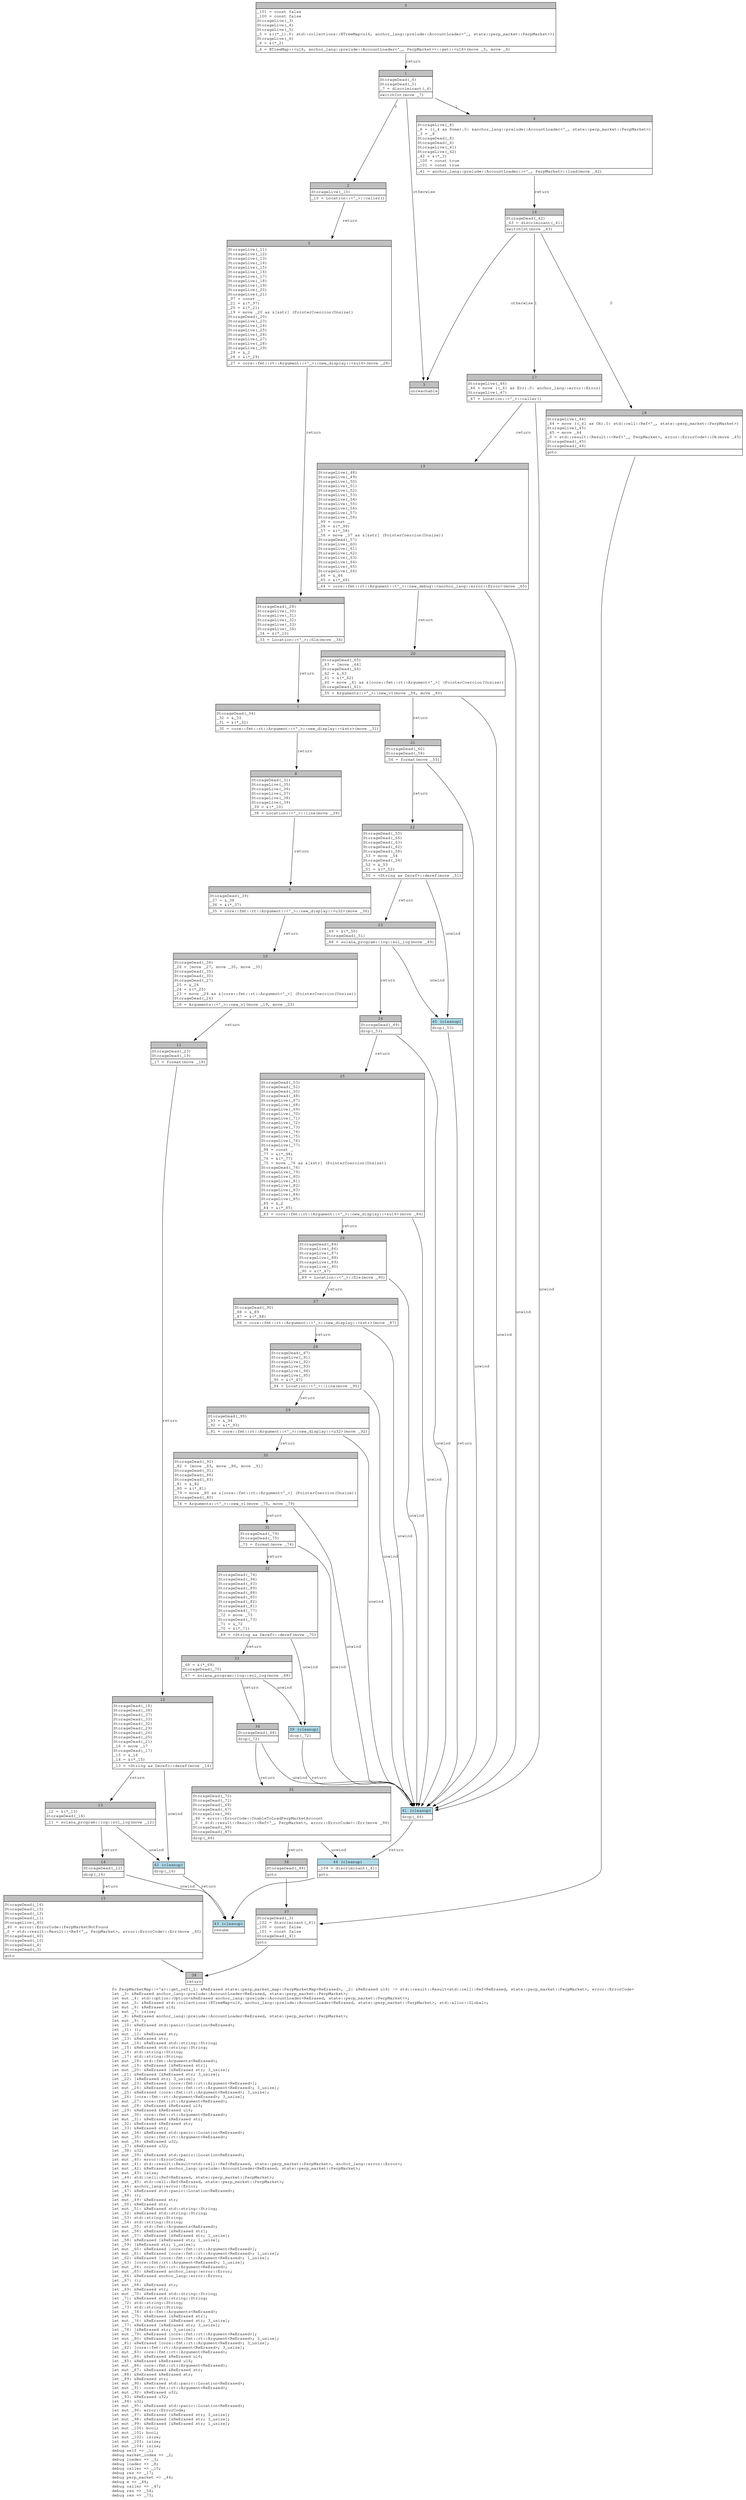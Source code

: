 digraph Mir_0_3875 {
    graph [fontname="Courier, monospace"];
    node [fontname="Courier, monospace"];
    edge [fontname="Courier, monospace"];
    label=<fn PerpMarketMap::&lt;'a&gt;::get_ref(_1: &amp;ReErased state::perp_market_map::PerpMarketMap&lt;ReErased&gt;, _2: &amp;ReErased u16) -&gt; std::result::Result&lt;std::cell::Ref&lt;ReErased, state::perp_market::PerpMarket&gt;, error::ErrorCode&gt;<br align="left"/>let _3: &amp;ReErased anchor_lang::prelude::AccountLoader&lt;ReErased, state::perp_market::PerpMarket&gt;;<br align="left"/>let mut _4: std::option::Option&lt;&amp;ReErased anchor_lang::prelude::AccountLoader&lt;ReErased, state::perp_market::PerpMarket&gt;&gt;;<br align="left"/>let mut _5: &amp;ReErased std::collections::BTreeMap&lt;u16, anchor_lang::prelude::AccountLoader&lt;ReErased, state::perp_market::PerpMarket&gt;, std::alloc::Global&gt;;<br align="left"/>let mut _6: &amp;ReErased u16;<br align="left"/>let mut _7: isize;<br align="left"/>let _8: &amp;ReErased anchor_lang::prelude::AccountLoader&lt;ReErased, state::perp_market::PerpMarket&gt;;<br align="left"/>let mut _9: !;<br align="left"/>let _10: &amp;ReErased std::panic::Location&lt;ReErased&gt;;<br align="left"/>let _11: ();<br align="left"/>let mut _12: &amp;ReErased str;<br align="left"/>let _13: &amp;ReErased str;<br align="left"/>let mut _14: &amp;ReErased std::string::String;<br align="left"/>let _15: &amp;ReErased std::string::String;<br align="left"/>let _16: std::string::String;<br align="left"/>let _17: std::string::String;<br align="left"/>let mut _18: std::fmt::Arguments&lt;ReErased&gt;;<br align="left"/>let mut _19: &amp;ReErased [&amp;ReErased str];<br align="left"/>let mut _20: &amp;ReErased [&amp;ReErased str; 3_usize];<br align="left"/>let _21: &amp;ReErased [&amp;ReErased str; 3_usize];<br align="left"/>let _22: [&amp;ReErased str; 3_usize];<br align="left"/>let mut _23: &amp;ReErased [core::fmt::rt::Argument&lt;ReErased&gt;];<br align="left"/>let mut _24: &amp;ReErased [core::fmt::rt::Argument&lt;ReErased&gt;; 3_usize];<br align="left"/>let _25: &amp;ReErased [core::fmt::rt::Argument&lt;ReErased&gt;; 3_usize];<br align="left"/>let _26: [core::fmt::rt::Argument&lt;ReErased&gt;; 3_usize];<br align="left"/>let mut _27: core::fmt::rt::Argument&lt;ReErased&gt;;<br align="left"/>let mut _28: &amp;ReErased &amp;ReErased u16;<br align="left"/>let _29: &amp;ReErased &amp;ReErased u16;<br align="left"/>let mut _30: core::fmt::rt::Argument&lt;ReErased&gt;;<br align="left"/>let mut _31: &amp;ReErased &amp;ReErased str;<br align="left"/>let _32: &amp;ReErased &amp;ReErased str;<br align="left"/>let _33: &amp;ReErased str;<br align="left"/>let mut _34: &amp;ReErased std::panic::Location&lt;ReErased&gt;;<br align="left"/>let mut _35: core::fmt::rt::Argument&lt;ReErased&gt;;<br align="left"/>let mut _36: &amp;ReErased u32;<br align="left"/>let _37: &amp;ReErased u32;<br align="left"/>let _38: u32;<br align="left"/>let mut _39: &amp;ReErased std::panic::Location&lt;ReErased&gt;;<br align="left"/>let mut _40: error::ErrorCode;<br align="left"/>let mut _41: std::result::Result&lt;std::cell::Ref&lt;ReErased, state::perp_market::PerpMarket&gt;, anchor_lang::error::Error&gt;;<br align="left"/>let mut _42: &amp;ReErased anchor_lang::prelude::AccountLoader&lt;ReErased, state::perp_market::PerpMarket&gt;;<br align="left"/>let mut _43: isize;<br align="left"/>let _44: std::cell::Ref&lt;ReErased, state::perp_market::PerpMarket&gt;;<br align="left"/>let mut _45: std::cell::Ref&lt;ReErased, state::perp_market::PerpMarket&gt;;<br align="left"/>let _46: anchor_lang::error::Error;<br align="left"/>let _47: &amp;ReErased std::panic::Location&lt;ReErased&gt;;<br align="left"/>let _48: ();<br align="left"/>let mut _49: &amp;ReErased str;<br align="left"/>let _50: &amp;ReErased str;<br align="left"/>let mut _51: &amp;ReErased std::string::String;<br align="left"/>let _52: &amp;ReErased std::string::String;<br align="left"/>let _53: std::string::String;<br align="left"/>let _54: std::string::String;<br align="left"/>let mut _55: std::fmt::Arguments&lt;ReErased&gt;;<br align="left"/>let mut _56: &amp;ReErased [&amp;ReErased str];<br align="left"/>let mut _57: &amp;ReErased [&amp;ReErased str; 1_usize];<br align="left"/>let _58: &amp;ReErased [&amp;ReErased str; 1_usize];<br align="left"/>let _59: [&amp;ReErased str; 1_usize];<br align="left"/>let mut _60: &amp;ReErased [core::fmt::rt::Argument&lt;ReErased&gt;];<br align="left"/>let mut _61: &amp;ReErased [core::fmt::rt::Argument&lt;ReErased&gt;; 1_usize];<br align="left"/>let _62: &amp;ReErased [core::fmt::rt::Argument&lt;ReErased&gt;; 1_usize];<br align="left"/>let _63: [core::fmt::rt::Argument&lt;ReErased&gt;; 1_usize];<br align="left"/>let mut _64: core::fmt::rt::Argument&lt;ReErased&gt;;<br align="left"/>let mut _65: &amp;ReErased anchor_lang::error::Error;<br align="left"/>let _66: &amp;ReErased anchor_lang::error::Error;<br align="left"/>let _67: ();<br align="left"/>let mut _68: &amp;ReErased str;<br align="left"/>let _69: &amp;ReErased str;<br align="left"/>let mut _70: &amp;ReErased std::string::String;<br align="left"/>let _71: &amp;ReErased std::string::String;<br align="left"/>let _72: std::string::String;<br align="left"/>let _73: std::string::String;<br align="left"/>let mut _74: std::fmt::Arguments&lt;ReErased&gt;;<br align="left"/>let mut _75: &amp;ReErased [&amp;ReErased str];<br align="left"/>let mut _76: &amp;ReErased [&amp;ReErased str; 3_usize];<br align="left"/>let _77: &amp;ReErased [&amp;ReErased str; 3_usize];<br align="left"/>let _78: [&amp;ReErased str; 3_usize];<br align="left"/>let mut _79: &amp;ReErased [core::fmt::rt::Argument&lt;ReErased&gt;];<br align="left"/>let mut _80: &amp;ReErased [core::fmt::rt::Argument&lt;ReErased&gt;; 3_usize];<br align="left"/>let _81: &amp;ReErased [core::fmt::rt::Argument&lt;ReErased&gt;; 3_usize];<br align="left"/>let _82: [core::fmt::rt::Argument&lt;ReErased&gt;; 3_usize];<br align="left"/>let mut _83: core::fmt::rt::Argument&lt;ReErased&gt;;<br align="left"/>let mut _84: &amp;ReErased &amp;ReErased u16;<br align="left"/>let _85: &amp;ReErased &amp;ReErased u16;<br align="left"/>let mut _86: core::fmt::rt::Argument&lt;ReErased&gt;;<br align="left"/>let mut _87: &amp;ReErased &amp;ReErased str;<br align="left"/>let _88: &amp;ReErased &amp;ReErased str;<br align="left"/>let _89: &amp;ReErased str;<br align="left"/>let mut _90: &amp;ReErased std::panic::Location&lt;ReErased&gt;;<br align="left"/>let mut _91: core::fmt::rt::Argument&lt;ReErased&gt;;<br align="left"/>let mut _92: &amp;ReErased u32;<br align="left"/>let _93: &amp;ReErased u32;<br align="left"/>let _94: u32;<br align="left"/>let mut _95: &amp;ReErased std::panic::Location&lt;ReErased&gt;;<br align="left"/>let mut _96: error::ErrorCode;<br align="left"/>let mut _97: &amp;ReErased [&amp;ReErased str; 3_usize];<br align="left"/>let mut _98: &amp;ReErased [&amp;ReErased str; 3_usize];<br align="left"/>let mut _99: &amp;ReErased [&amp;ReErased str; 1_usize];<br align="left"/>let mut _100: bool;<br align="left"/>let mut _101: bool;<br align="left"/>let mut _102: isize;<br align="left"/>let mut _103: isize;<br align="left"/>let mut _104: isize;<br align="left"/>debug self =&gt; _1;<br align="left"/>debug market_index =&gt; _2;<br align="left"/>debug loader =&gt; _3;<br align="left"/>debug loader =&gt; _8;<br align="left"/>debug caller =&gt; _10;<br align="left"/>debug res =&gt; _17;<br align="left"/>debug perp_market =&gt; _44;<br align="left"/>debug e =&gt; _46;<br align="left"/>debug caller =&gt; _47;<br align="left"/>debug res =&gt; _54;<br align="left"/>debug res =&gt; _73;<br align="left"/>>;
    bb0__0_3875 [shape="none", label=<<table border="0" cellborder="1" cellspacing="0"><tr><td bgcolor="gray" align="center" colspan="1">0</td></tr><tr><td align="left" balign="left">_101 = const false<br/>_100 = const false<br/>StorageLive(_3)<br/>StorageLive(_4)<br/>StorageLive(_5)<br/>_5 = &amp;((*_1).0: std::collections::BTreeMap&lt;u16, anchor_lang::prelude::AccountLoader&lt;'_, state::perp_market::PerpMarket&gt;&gt;)<br/>StorageLive(_6)<br/>_6 = &amp;(*_2)<br/></td></tr><tr><td align="left">_4 = BTreeMap::&lt;u16, anchor_lang::prelude::AccountLoader&lt;'_, PerpMarket&gt;&gt;::get::&lt;u16&gt;(move _5, move _6)</td></tr></table>>];
    bb1__0_3875 [shape="none", label=<<table border="0" cellborder="1" cellspacing="0"><tr><td bgcolor="gray" align="center" colspan="1">1</td></tr><tr><td align="left" balign="left">StorageDead(_6)<br/>StorageDead(_5)<br/>_7 = discriminant(_4)<br/></td></tr><tr><td align="left">switchInt(move _7)</td></tr></table>>];
    bb2__0_3875 [shape="none", label=<<table border="0" cellborder="1" cellspacing="0"><tr><td bgcolor="gray" align="center" colspan="1">2</td></tr><tr><td align="left" balign="left">StorageLive(_10)<br/></td></tr><tr><td align="left">_10 = Location::&lt;'_&gt;::caller()</td></tr></table>>];
    bb3__0_3875 [shape="none", label=<<table border="0" cellborder="1" cellspacing="0"><tr><td bgcolor="gray" align="center" colspan="1">3</td></tr><tr><td align="left">unreachable</td></tr></table>>];
    bb4__0_3875 [shape="none", label=<<table border="0" cellborder="1" cellspacing="0"><tr><td bgcolor="gray" align="center" colspan="1">4</td></tr><tr><td align="left" balign="left">StorageLive(_8)<br/>_8 = ((_4 as Some).0: &amp;anchor_lang::prelude::AccountLoader&lt;'_, state::perp_market::PerpMarket&gt;)<br/>_3 = _8<br/>StorageDead(_8)<br/>StorageDead(_4)<br/>StorageLive(_41)<br/>StorageLive(_42)<br/>_42 = &amp;(*_3)<br/>_100 = const true<br/>_101 = const true<br/></td></tr><tr><td align="left">_41 = anchor_lang::prelude::AccountLoader::&lt;'_, PerpMarket&gt;::load(move _42)</td></tr></table>>];
    bb5__0_3875 [shape="none", label=<<table border="0" cellborder="1" cellspacing="0"><tr><td bgcolor="gray" align="center" colspan="1">5</td></tr><tr><td align="left" balign="left">StorageLive(_11)<br/>StorageLive(_12)<br/>StorageLive(_13)<br/>StorageLive(_14)<br/>StorageLive(_15)<br/>StorageLive(_16)<br/>StorageLive(_17)<br/>StorageLive(_18)<br/>StorageLive(_19)<br/>StorageLive(_20)<br/>StorageLive(_21)<br/>_97 = const _<br/>_21 = &amp;(*_97)<br/>_20 = &amp;(*_21)<br/>_19 = move _20 as &amp;[&amp;str] (PointerCoercion(Unsize))<br/>StorageDead(_20)<br/>StorageLive(_23)<br/>StorageLive(_24)<br/>StorageLive(_25)<br/>StorageLive(_26)<br/>StorageLive(_27)<br/>StorageLive(_28)<br/>StorageLive(_29)<br/>_29 = &amp;_2<br/>_28 = &amp;(*_29)<br/></td></tr><tr><td align="left">_27 = core::fmt::rt::Argument::&lt;'_&gt;::new_display::&lt;&amp;u16&gt;(move _28)</td></tr></table>>];
    bb6__0_3875 [shape="none", label=<<table border="0" cellborder="1" cellspacing="0"><tr><td bgcolor="gray" align="center" colspan="1">6</td></tr><tr><td align="left" balign="left">StorageDead(_28)<br/>StorageLive(_30)<br/>StorageLive(_31)<br/>StorageLive(_32)<br/>StorageLive(_33)<br/>StorageLive(_34)<br/>_34 = &amp;(*_10)<br/></td></tr><tr><td align="left">_33 = Location::&lt;'_&gt;::file(move _34)</td></tr></table>>];
    bb7__0_3875 [shape="none", label=<<table border="0" cellborder="1" cellspacing="0"><tr><td bgcolor="gray" align="center" colspan="1">7</td></tr><tr><td align="left" balign="left">StorageDead(_34)<br/>_32 = &amp;_33<br/>_31 = &amp;(*_32)<br/></td></tr><tr><td align="left">_30 = core::fmt::rt::Argument::&lt;'_&gt;::new_display::&lt;&amp;str&gt;(move _31)</td></tr></table>>];
    bb8__0_3875 [shape="none", label=<<table border="0" cellborder="1" cellspacing="0"><tr><td bgcolor="gray" align="center" colspan="1">8</td></tr><tr><td align="left" balign="left">StorageDead(_31)<br/>StorageLive(_35)<br/>StorageLive(_36)<br/>StorageLive(_37)<br/>StorageLive(_38)<br/>StorageLive(_39)<br/>_39 = &amp;(*_10)<br/></td></tr><tr><td align="left">_38 = Location::&lt;'_&gt;::line(move _39)</td></tr></table>>];
    bb9__0_3875 [shape="none", label=<<table border="0" cellborder="1" cellspacing="0"><tr><td bgcolor="gray" align="center" colspan="1">9</td></tr><tr><td align="left" balign="left">StorageDead(_39)<br/>_37 = &amp;_38<br/>_36 = &amp;(*_37)<br/></td></tr><tr><td align="left">_35 = core::fmt::rt::Argument::&lt;'_&gt;::new_display::&lt;u32&gt;(move _36)</td></tr></table>>];
    bb10__0_3875 [shape="none", label=<<table border="0" cellborder="1" cellspacing="0"><tr><td bgcolor="gray" align="center" colspan="1">10</td></tr><tr><td align="left" balign="left">StorageDead(_36)<br/>_26 = [move _27, move _30, move _35]<br/>StorageDead(_35)<br/>StorageDead(_30)<br/>StorageDead(_27)<br/>_25 = &amp;_26<br/>_24 = &amp;(*_25)<br/>_23 = move _24 as &amp;[core::fmt::rt::Argument&lt;'_&gt;] (PointerCoercion(Unsize))<br/>StorageDead(_24)<br/></td></tr><tr><td align="left">_18 = Arguments::&lt;'_&gt;::new_v1(move _19, move _23)</td></tr></table>>];
    bb11__0_3875 [shape="none", label=<<table border="0" cellborder="1" cellspacing="0"><tr><td bgcolor="gray" align="center" colspan="1">11</td></tr><tr><td align="left" balign="left">StorageDead(_23)<br/>StorageDead(_19)<br/></td></tr><tr><td align="left">_17 = format(move _18)</td></tr></table>>];
    bb12__0_3875 [shape="none", label=<<table border="0" cellborder="1" cellspacing="0"><tr><td bgcolor="gray" align="center" colspan="1">12</td></tr><tr><td align="left" balign="left">StorageDead(_18)<br/>StorageDead(_38)<br/>StorageDead(_37)<br/>StorageDead(_33)<br/>StorageDead(_32)<br/>StorageDead(_29)<br/>StorageDead(_26)<br/>StorageDead(_25)<br/>StorageDead(_21)<br/>_16 = move _17<br/>StorageDead(_17)<br/>_15 = &amp;_16<br/>_14 = &amp;(*_15)<br/></td></tr><tr><td align="left">_13 = &lt;String as Deref&gt;::deref(move _14)</td></tr></table>>];
    bb13__0_3875 [shape="none", label=<<table border="0" cellborder="1" cellspacing="0"><tr><td bgcolor="gray" align="center" colspan="1">13</td></tr><tr><td align="left" balign="left">_12 = &amp;(*_13)<br/>StorageDead(_14)<br/></td></tr><tr><td align="left">_11 = solana_program::log::sol_log(move _12)</td></tr></table>>];
    bb14__0_3875 [shape="none", label=<<table border="0" cellborder="1" cellspacing="0"><tr><td bgcolor="gray" align="center" colspan="1">14</td></tr><tr><td align="left" balign="left">StorageDead(_12)<br/></td></tr><tr><td align="left">drop(_16)</td></tr></table>>];
    bb15__0_3875 [shape="none", label=<<table border="0" cellborder="1" cellspacing="0"><tr><td bgcolor="gray" align="center" colspan="1">15</td></tr><tr><td align="left" balign="left">StorageDead(_16)<br/>StorageDead(_15)<br/>StorageDead(_13)<br/>StorageDead(_11)<br/>StorageLive(_40)<br/>_40 = error::ErrorCode::PerpMarketNotFound<br/>_0 = std::result::Result::&lt;Ref&lt;'_, PerpMarket&gt;, error::ErrorCode&gt;::Err(move _40)<br/>StorageDead(_40)<br/>StorageDead(_10)<br/>StorageDead(_4)<br/>StorageDead(_3)<br/></td></tr><tr><td align="left">goto</td></tr></table>>];
    bb16__0_3875 [shape="none", label=<<table border="0" cellborder="1" cellspacing="0"><tr><td bgcolor="gray" align="center" colspan="1">16</td></tr><tr><td align="left" balign="left">StorageDead(_42)<br/>_43 = discriminant(_41)<br/></td></tr><tr><td align="left">switchInt(move _43)</td></tr></table>>];
    bb17__0_3875 [shape="none", label=<<table border="0" cellborder="1" cellspacing="0"><tr><td bgcolor="gray" align="center" colspan="1">17</td></tr><tr><td align="left" balign="left">StorageLive(_46)<br/>_46 = move ((_41 as Err).0: anchor_lang::error::Error)<br/>StorageLive(_47)<br/></td></tr><tr><td align="left">_47 = Location::&lt;'_&gt;::caller()</td></tr></table>>];
    bb18__0_3875 [shape="none", label=<<table border="0" cellborder="1" cellspacing="0"><tr><td bgcolor="gray" align="center" colspan="1">18</td></tr><tr><td align="left" balign="left">StorageLive(_44)<br/>_44 = move ((_41 as Ok).0: std::cell::Ref&lt;'_, state::perp_market::PerpMarket&gt;)<br/>StorageLive(_45)<br/>_45 = move _44<br/>_0 = std::result::Result::&lt;Ref&lt;'_, PerpMarket&gt;, error::ErrorCode&gt;::Ok(move _45)<br/>StorageDead(_45)<br/>StorageDead(_44)<br/></td></tr><tr><td align="left">goto</td></tr></table>>];
    bb19__0_3875 [shape="none", label=<<table border="0" cellborder="1" cellspacing="0"><tr><td bgcolor="gray" align="center" colspan="1">19</td></tr><tr><td align="left" balign="left">StorageLive(_48)<br/>StorageLive(_49)<br/>StorageLive(_50)<br/>StorageLive(_51)<br/>StorageLive(_52)<br/>StorageLive(_53)<br/>StorageLive(_54)<br/>StorageLive(_55)<br/>StorageLive(_56)<br/>StorageLive(_57)<br/>StorageLive(_58)<br/>_99 = const _<br/>_58 = &amp;(*_99)<br/>_57 = &amp;(*_58)<br/>_56 = move _57 as &amp;[&amp;str] (PointerCoercion(Unsize))<br/>StorageDead(_57)<br/>StorageLive(_60)<br/>StorageLive(_61)<br/>StorageLive(_62)<br/>StorageLive(_63)<br/>StorageLive(_64)<br/>StorageLive(_65)<br/>StorageLive(_66)<br/>_66 = &amp;_46<br/>_65 = &amp;(*_66)<br/></td></tr><tr><td align="left">_64 = core::fmt::rt::Argument::&lt;'_&gt;::new_debug::&lt;anchor_lang::error::Error&gt;(move _65)</td></tr></table>>];
    bb20__0_3875 [shape="none", label=<<table border="0" cellborder="1" cellspacing="0"><tr><td bgcolor="gray" align="center" colspan="1">20</td></tr><tr><td align="left" balign="left">StorageDead(_65)<br/>_63 = [move _64]<br/>StorageDead(_64)<br/>_62 = &amp;_63<br/>_61 = &amp;(*_62)<br/>_60 = move _61 as &amp;[core::fmt::rt::Argument&lt;'_&gt;] (PointerCoercion(Unsize))<br/>StorageDead(_61)<br/></td></tr><tr><td align="left">_55 = Arguments::&lt;'_&gt;::new_v1(move _56, move _60)</td></tr></table>>];
    bb21__0_3875 [shape="none", label=<<table border="0" cellborder="1" cellspacing="0"><tr><td bgcolor="gray" align="center" colspan="1">21</td></tr><tr><td align="left" balign="left">StorageDead(_60)<br/>StorageDead(_56)<br/></td></tr><tr><td align="left">_54 = format(move _55)</td></tr></table>>];
    bb22__0_3875 [shape="none", label=<<table border="0" cellborder="1" cellspacing="0"><tr><td bgcolor="gray" align="center" colspan="1">22</td></tr><tr><td align="left" balign="left">StorageDead(_55)<br/>StorageDead(_66)<br/>StorageDead(_63)<br/>StorageDead(_62)<br/>StorageDead(_58)<br/>_53 = move _54<br/>StorageDead(_54)<br/>_52 = &amp;_53<br/>_51 = &amp;(*_52)<br/></td></tr><tr><td align="left">_50 = &lt;String as Deref&gt;::deref(move _51)</td></tr></table>>];
    bb23__0_3875 [shape="none", label=<<table border="0" cellborder="1" cellspacing="0"><tr><td bgcolor="gray" align="center" colspan="1">23</td></tr><tr><td align="left" balign="left">_49 = &amp;(*_50)<br/>StorageDead(_51)<br/></td></tr><tr><td align="left">_48 = solana_program::log::sol_log(move _49)</td></tr></table>>];
    bb24__0_3875 [shape="none", label=<<table border="0" cellborder="1" cellspacing="0"><tr><td bgcolor="gray" align="center" colspan="1">24</td></tr><tr><td align="left" balign="left">StorageDead(_49)<br/></td></tr><tr><td align="left">drop(_53)</td></tr></table>>];
    bb25__0_3875 [shape="none", label=<<table border="0" cellborder="1" cellspacing="0"><tr><td bgcolor="gray" align="center" colspan="1">25</td></tr><tr><td align="left" balign="left">StorageDead(_53)<br/>StorageDead(_52)<br/>StorageDead(_50)<br/>StorageDead(_48)<br/>StorageLive(_67)<br/>StorageLive(_68)<br/>StorageLive(_69)<br/>StorageLive(_70)<br/>StorageLive(_71)<br/>StorageLive(_72)<br/>StorageLive(_73)<br/>StorageLive(_74)<br/>StorageLive(_75)<br/>StorageLive(_76)<br/>StorageLive(_77)<br/>_98 = const _<br/>_77 = &amp;(*_98)<br/>_76 = &amp;(*_77)<br/>_75 = move _76 as &amp;[&amp;str] (PointerCoercion(Unsize))<br/>StorageDead(_76)<br/>StorageLive(_79)<br/>StorageLive(_80)<br/>StorageLive(_81)<br/>StorageLive(_82)<br/>StorageLive(_83)<br/>StorageLive(_84)<br/>StorageLive(_85)<br/>_85 = &amp;_2<br/>_84 = &amp;(*_85)<br/></td></tr><tr><td align="left">_83 = core::fmt::rt::Argument::&lt;'_&gt;::new_display::&lt;&amp;u16&gt;(move _84)</td></tr></table>>];
    bb26__0_3875 [shape="none", label=<<table border="0" cellborder="1" cellspacing="0"><tr><td bgcolor="gray" align="center" colspan="1">26</td></tr><tr><td align="left" balign="left">StorageDead(_84)<br/>StorageLive(_86)<br/>StorageLive(_87)<br/>StorageLive(_88)<br/>StorageLive(_89)<br/>StorageLive(_90)<br/>_90 = &amp;(*_47)<br/></td></tr><tr><td align="left">_89 = Location::&lt;'_&gt;::file(move _90)</td></tr></table>>];
    bb27__0_3875 [shape="none", label=<<table border="0" cellborder="1" cellspacing="0"><tr><td bgcolor="gray" align="center" colspan="1">27</td></tr><tr><td align="left" balign="left">StorageDead(_90)<br/>_88 = &amp;_89<br/>_87 = &amp;(*_88)<br/></td></tr><tr><td align="left">_86 = core::fmt::rt::Argument::&lt;'_&gt;::new_display::&lt;&amp;str&gt;(move _87)</td></tr></table>>];
    bb28__0_3875 [shape="none", label=<<table border="0" cellborder="1" cellspacing="0"><tr><td bgcolor="gray" align="center" colspan="1">28</td></tr><tr><td align="left" balign="left">StorageDead(_87)<br/>StorageLive(_91)<br/>StorageLive(_92)<br/>StorageLive(_93)<br/>StorageLive(_94)<br/>StorageLive(_95)<br/>_95 = &amp;(*_47)<br/></td></tr><tr><td align="left">_94 = Location::&lt;'_&gt;::line(move _95)</td></tr></table>>];
    bb29__0_3875 [shape="none", label=<<table border="0" cellborder="1" cellspacing="0"><tr><td bgcolor="gray" align="center" colspan="1">29</td></tr><tr><td align="left" balign="left">StorageDead(_95)<br/>_93 = &amp;_94<br/>_92 = &amp;(*_93)<br/></td></tr><tr><td align="left">_91 = core::fmt::rt::Argument::&lt;'_&gt;::new_display::&lt;u32&gt;(move _92)</td></tr></table>>];
    bb30__0_3875 [shape="none", label=<<table border="0" cellborder="1" cellspacing="0"><tr><td bgcolor="gray" align="center" colspan="1">30</td></tr><tr><td align="left" balign="left">StorageDead(_92)<br/>_82 = [move _83, move _86, move _91]<br/>StorageDead(_91)<br/>StorageDead(_86)<br/>StorageDead(_83)<br/>_81 = &amp;_82<br/>_80 = &amp;(*_81)<br/>_79 = move _80 as &amp;[core::fmt::rt::Argument&lt;'_&gt;] (PointerCoercion(Unsize))<br/>StorageDead(_80)<br/></td></tr><tr><td align="left">_74 = Arguments::&lt;'_&gt;::new_v1(move _75, move _79)</td></tr></table>>];
    bb31__0_3875 [shape="none", label=<<table border="0" cellborder="1" cellspacing="0"><tr><td bgcolor="gray" align="center" colspan="1">31</td></tr><tr><td align="left" balign="left">StorageDead(_79)<br/>StorageDead(_75)<br/></td></tr><tr><td align="left">_73 = format(move _74)</td></tr></table>>];
    bb32__0_3875 [shape="none", label=<<table border="0" cellborder="1" cellspacing="0"><tr><td bgcolor="gray" align="center" colspan="1">32</td></tr><tr><td align="left" balign="left">StorageDead(_74)<br/>StorageDead(_94)<br/>StorageDead(_93)<br/>StorageDead(_89)<br/>StorageDead(_88)<br/>StorageDead(_85)<br/>StorageDead(_82)<br/>StorageDead(_81)<br/>StorageDead(_77)<br/>_72 = move _73<br/>StorageDead(_73)<br/>_71 = &amp;_72<br/>_70 = &amp;(*_71)<br/></td></tr><tr><td align="left">_69 = &lt;String as Deref&gt;::deref(move _70)</td></tr></table>>];
    bb33__0_3875 [shape="none", label=<<table border="0" cellborder="1" cellspacing="0"><tr><td bgcolor="gray" align="center" colspan="1">33</td></tr><tr><td align="left" balign="left">_68 = &amp;(*_69)<br/>StorageDead(_70)<br/></td></tr><tr><td align="left">_67 = solana_program::log::sol_log(move _68)</td></tr></table>>];
    bb34__0_3875 [shape="none", label=<<table border="0" cellborder="1" cellspacing="0"><tr><td bgcolor="gray" align="center" colspan="1">34</td></tr><tr><td align="left" balign="left">StorageDead(_68)<br/></td></tr><tr><td align="left">drop(_72)</td></tr></table>>];
    bb35__0_3875 [shape="none", label=<<table border="0" cellborder="1" cellspacing="0"><tr><td bgcolor="gray" align="center" colspan="1">35</td></tr><tr><td align="left" balign="left">StorageDead(_72)<br/>StorageDead(_71)<br/>StorageDead(_69)<br/>StorageDead(_67)<br/>StorageLive(_96)<br/>_96 = error::ErrorCode::UnableToLoadPerpMarketAccount<br/>_0 = std::result::Result::&lt;Ref&lt;'_, PerpMarket&gt;, error::ErrorCode&gt;::Err(move _96)<br/>StorageDead(_96)<br/>StorageDead(_47)<br/></td></tr><tr><td align="left">drop(_46)</td></tr></table>>];
    bb36__0_3875 [shape="none", label=<<table border="0" cellborder="1" cellspacing="0"><tr><td bgcolor="gray" align="center" colspan="1">36</td></tr><tr><td align="left" balign="left">StorageDead(_46)<br/></td></tr><tr><td align="left">goto</td></tr></table>>];
    bb37__0_3875 [shape="none", label=<<table border="0" cellborder="1" cellspacing="0"><tr><td bgcolor="gray" align="center" colspan="1">37</td></tr><tr><td align="left" balign="left">StorageDead(_3)<br/>_102 = discriminant(_41)<br/>_100 = const false<br/>_101 = const false<br/>StorageDead(_41)<br/></td></tr><tr><td align="left">goto</td></tr></table>>];
    bb38__0_3875 [shape="none", label=<<table border="0" cellborder="1" cellspacing="0"><tr><td bgcolor="gray" align="center" colspan="1">38</td></tr><tr><td align="left">return</td></tr></table>>];
    bb39__0_3875 [shape="none", label=<<table border="0" cellborder="1" cellspacing="0"><tr><td bgcolor="lightblue" align="center" colspan="1">39 (cleanup)</td></tr><tr><td align="left">drop(_72)</td></tr></table>>];
    bb40__0_3875 [shape="none", label=<<table border="0" cellborder="1" cellspacing="0"><tr><td bgcolor="lightblue" align="center" colspan="1">40 (cleanup)</td></tr><tr><td align="left">drop(_53)</td></tr></table>>];
    bb41__0_3875 [shape="none", label=<<table border="0" cellborder="1" cellspacing="0"><tr><td bgcolor="lightblue" align="center" colspan="1">41 (cleanup)</td></tr><tr><td align="left">drop(_46)</td></tr></table>>];
    bb42__0_3875 [shape="none", label=<<table border="0" cellborder="1" cellspacing="0"><tr><td bgcolor="lightblue" align="center" colspan="1">42 (cleanup)</td></tr><tr><td align="left">drop(_16)</td></tr></table>>];
    bb43__0_3875 [shape="none", label=<<table border="0" cellborder="1" cellspacing="0"><tr><td bgcolor="lightblue" align="center" colspan="1">43 (cleanup)</td></tr><tr><td align="left">resume</td></tr></table>>];
    bb44__0_3875 [shape="none", label=<<table border="0" cellborder="1" cellspacing="0"><tr><td bgcolor="lightblue" align="center" colspan="1">44 (cleanup)</td></tr><tr><td align="left" balign="left">_104 = discriminant(_41)<br/></td></tr><tr><td align="left">goto</td></tr></table>>];
    bb0__0_3875 -> bb1__0_3875 [label="return"];
    bb1__0_3875 -> bb2__0_3875 [label="0"];
    bb1__0_3875 -> bb4__0_3875 [label="1"];
    bb1__0_3875 -> bb3__0_3875 [label="otherwise"];
    bb2__0_3875 -> bb5__0_3875 [label="return"];
    bb4__0_3875 -> bb16__0_3875 [label="return"];
    bb5__0_3875 -> bb6__0_3875 [label="return"];
    bb6__0_3875 -> bb7__0_3875 [label="return"];
    bb7__0_3875 -> bb8__0_3875 [label="return"];
    bb8__0_3875 -> bb9__0_3875 [label="return"];
    bb9__0_3875 -> bb10__0_3875 [label="return"];
    bb10__0_3875 -> bb11__0_3875 [label="return"];
    bb11__0_3875 -> bb12__0_3875 [label="return"];
    bb12__0_3875 -> bb13__0_3875 [label="return"];
    bb12__0_3875 -> bb42__0_3875 [label="unwind"];
    bb13__0_3875 -> bb14__0_3875 [label="return"];
    bb13__0_3875 -> bb42__0_3875 [label="unwind"];
    bb14__0_3875 -> bb15__0_3875 [label="return"];
    bb14__0_3875 -> bb43__0_3875 [label="unwind"];
    bb15__0_3875 -> bb38__0_3875 [label=""];
    bb16__0_3875 -> bb18__0_3875 [label="0"];
    bb16__0_3875 -> bb17__0_3875 [label="1"];
    bb16__0_3875 -> bb3__0_3875 [label="otherwise"];
    bb17__0_3875 -> bb19__0_3875 [label="return"];
    bb17__0_3875 -> bb41__0_3875 [label="unwind"];
    bb18__0_3875 -> bb37__0_3875 [label=""];
    bb19__0_3875 -> bb20__0_3875 [label="return"];
    bb19__0_3875 -> bb41__0_3875 [label="unwind"];
    bb20__0_3875 -> bb21__0_3875 [label="return"];
    bb20__0_3875 -> bb41__0_3875 [label="unwind"];
    bb21__0_3875 -> bb22__0_3875 [label="return"];
    bb21__0_3875 -> bb41__0_3875 [label="unwind"];
    bb22__0_3875 -> bb23__0_3875 [label="return"];
    bb22__0_3875 -> bb40__0_3875 [label="unwind"];
    bb23__0_3875 -> bb24__0_3875 [label="return"];
    bb23__0_3875 -> bb40__0_3875 [label="unwind"];
    bb24__0_3875 -> bb25__0_3875 [label="return"];
    bb24__0_3875 -> bb41__0_3875 [label="unwind"];
    bb25__0_3875 -> bb26__0_3875 [label="return"];
    bb25__0_3875 -> bb41__0_3875 [label="unwind"];
    bb26__0_3875 -> bb27__0_3875 [label="return"];
    bb26__0_3875 -> bb41__0_3875 [label="unwind"];
    bb27__0_3875 -> bb28__0_3875 [label="return"];
    bb27__0_3875 -> bb41__0_3875 [label="unwind"];
    bb28__0_3875 -> bb29__0_3875 [label="return"];
    bb28__0_3875 -> bb41__0_3875 [label="unwind"];
    bb29__0_3875 -> bb30__0_3875 [label="return"];
    bb29__0_3875 -> bb41__0_3875 [label="unwind"];
    bb30__0_3875 -> bb31__0_3875 [label="return"];
    bb30__0_3875 -> bb41__0_3875 [label="unwind"];
    bb31__0_3875 -> bb32__0_3875 [label="return"];
    bb31__0_3875 -> bb41__0_3875 [label="unwind"];
    bb32__0_3875 -> bb33__0_3875 [label="return"];
    bb32__0_3875 -> bb39__0_3875 [label="unwind"];
    bb33__0_3875 -> bb34__0_3875 [label="return"];
    bb33__0_3875 -> bb39__0_3875 [label="unwind"];
    bb34__0_3875 -> bb35__0_3875 [label="return"];
    bb34__0_3875 -> bb41__0_3875 [label="unwind"];
    bb35__0_3875 -> bb36__0_3875 [label="return"];
    bb35__0_3875 -> bb44__0_3875 [label="unwind"];
    bb36__0_3875 -> bb37__0_3875 [label=""];
    bb37__0_3875 -> bb38__0_3875 [label=""];
    bb39__0_3875 -> bb41__0_3875 [label="return"];
    bb40__0_3875 -> bb41__0_3875 [label="return"];
    bb41__0_3875 -> bb44__0_3875 [label="return"];
    bb42__0_3875 -> bb43__0_3875 [label="return"];
    bb44__0_3875 -> bb43__0_3875 [label=""];
}
